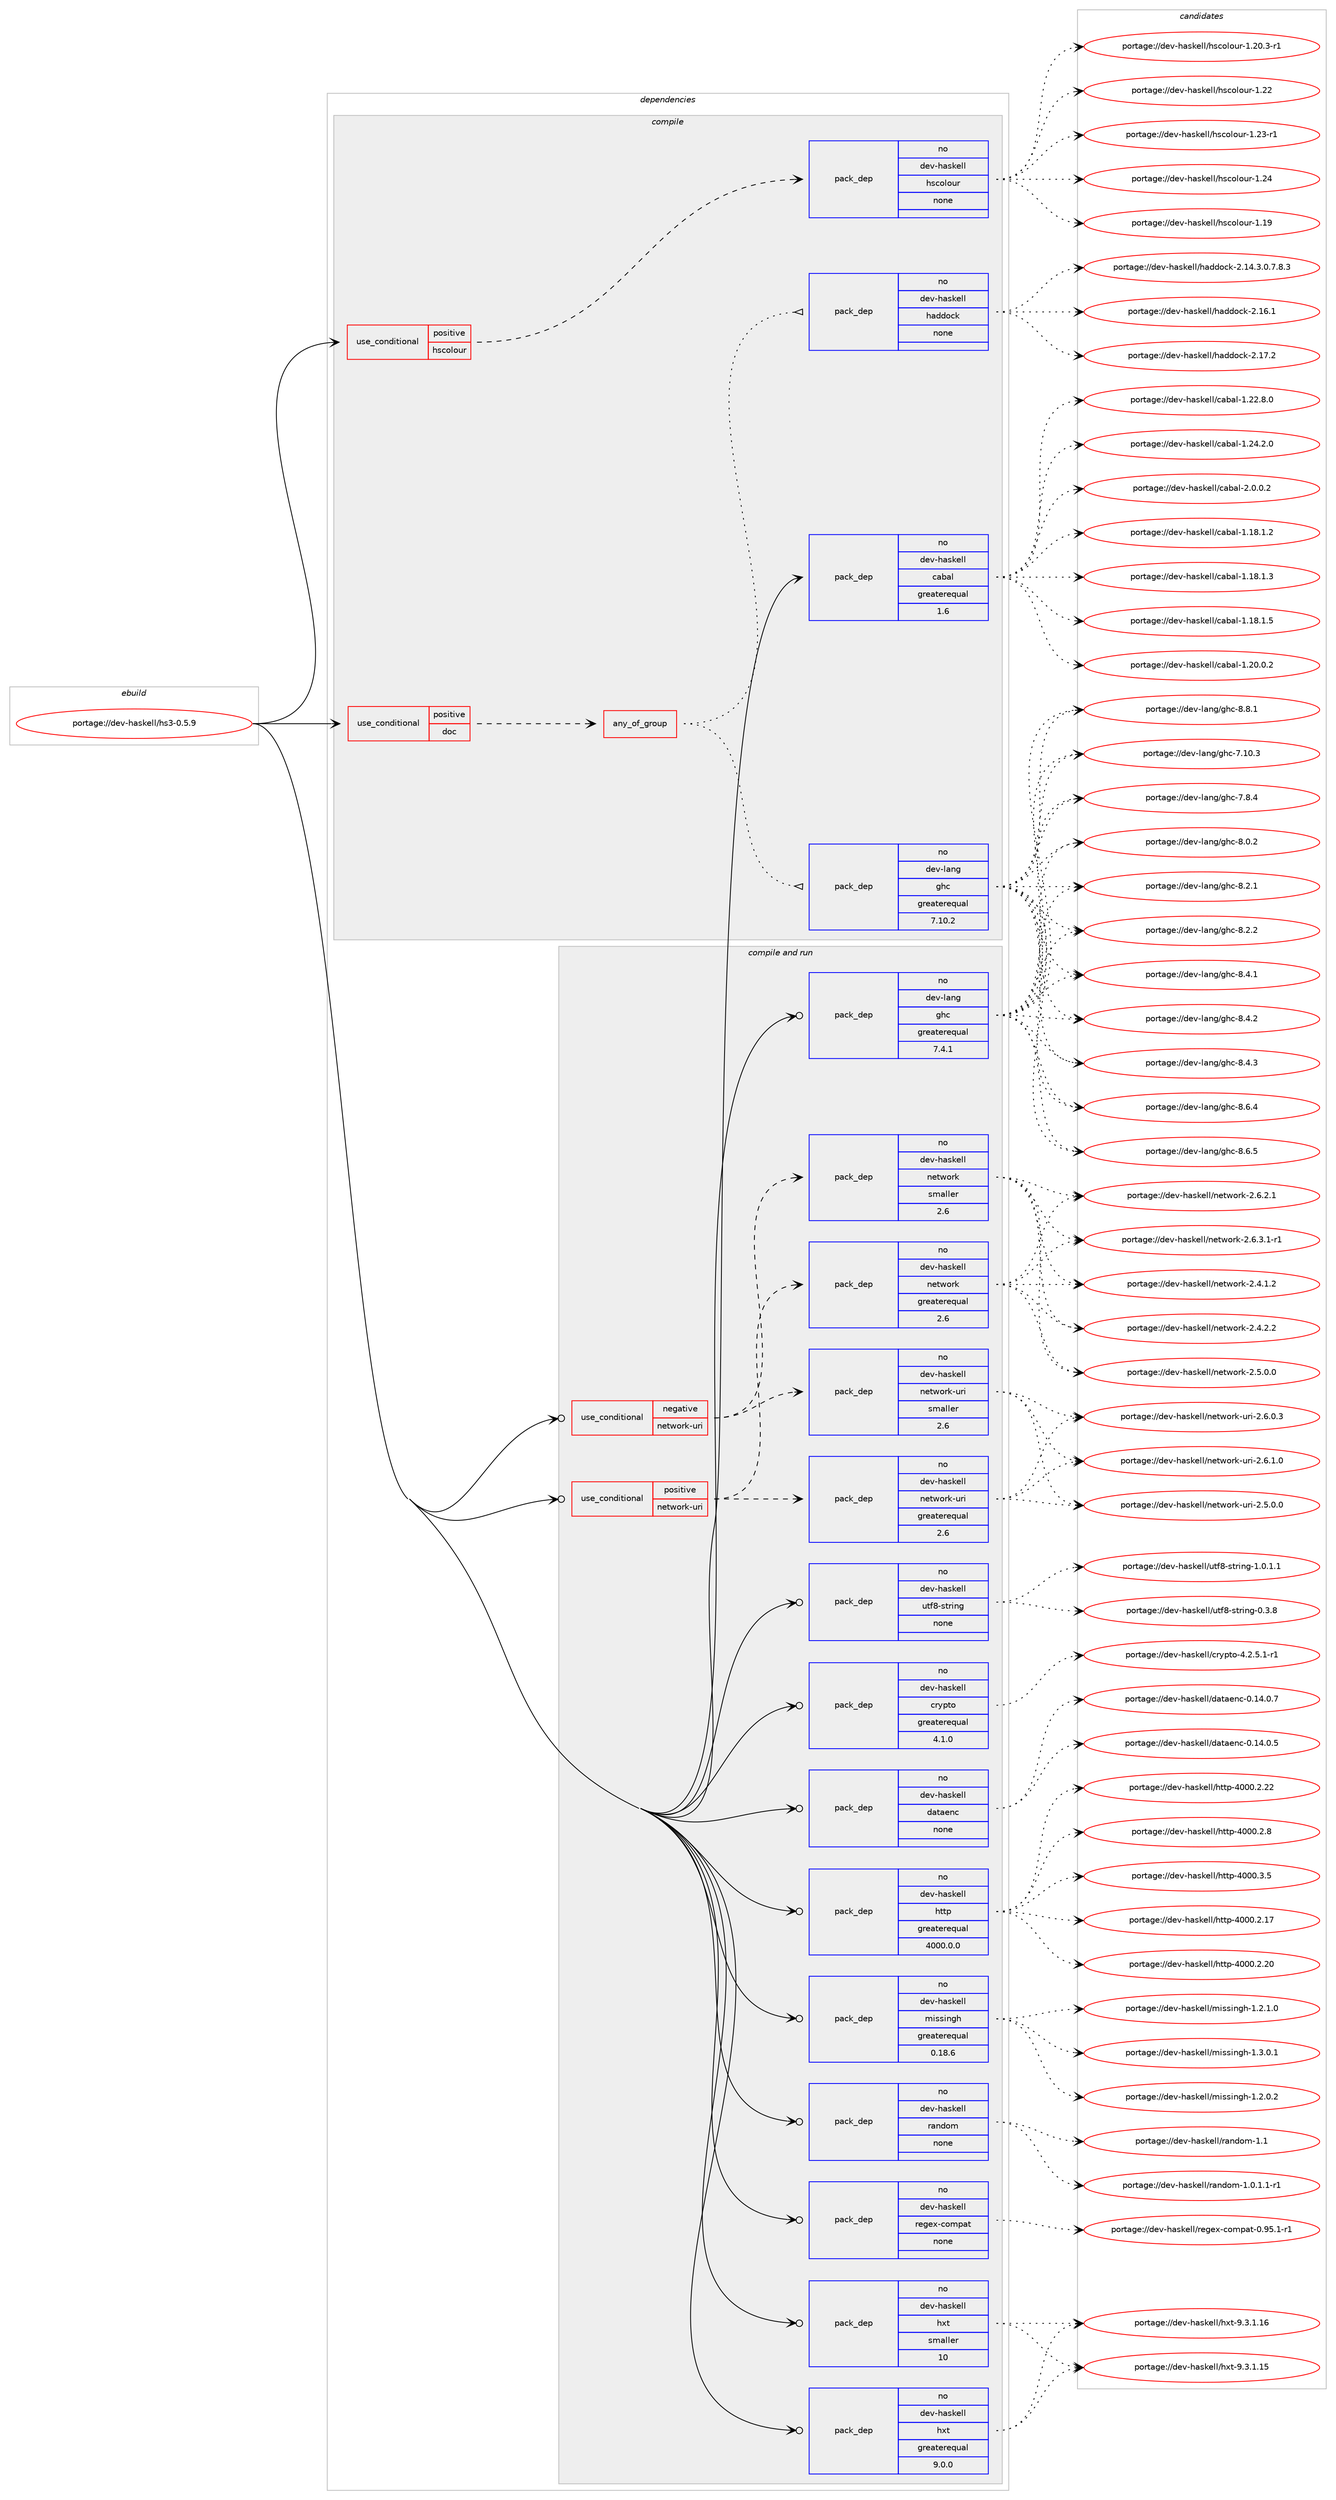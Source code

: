 digraph prolog {

# *************
# Graph options
# *************

newrank=true;
concentrate=true;
compound=true;
graph [rankdir=LR,fontname=Helvetica,fontsize=10,ranksep=1.5];#, ranksep=2.5, nodesep=0.2];
edge  [arrowhead=vee];
node  [fontname=Helvetica,fontsize=10];

# **********
# The ebuild
# **********

subgraph cluster_leftcol {
color=gray;
rank=same;
label=<<i>ebuild</i>>;
id [label="portage://dev-haskell/hs3-0.5.9", color=red, width=4, href="../dev-haskell/hs3-0.5.9.svg"];
}

# ****************
# The dependencies
# ****************

subgraph cluster_midcol {
color=gray;
label=<<i>dependencies</i>>;
subgraph cluster_compile {
fillcolor="#eeeeee";
style=filled;
label=<<i>compile</i>>;
subgraph cond15553 {
dependency70415 [label=<<TABLE BORDER="0" CELLBORDER="1" CELLSPACING="0" CELLPADDING="4"><TR><TD ROWSPAN="3" CELLPADDING="10">use_conditional</TD></TR><TR><TD>positive</TD></TR><TR><TD>doc</TD></TR></TABLE>>, shape=none, color=red];
subgraph any1824 {
dependency70416 [label=<<TABLE BORDER="0" CELLBORDER="1" CELLSPACING="0" CELLPADDING="4"><TR><TD CELLPADDING="10">any_of_group</TD></TR></TABLE>>, shape=none, color=red];subgraph pack52981 {
dependency70417 [label=<<TABLE BORDER="0" CELLBORDER="1" CELLSPACING="0" CELLPADDING="4" WIDTH="220"><TR><TD ROWSPAN="6" CELLPADDING="30">pack_dep</TD></TR><TR><TD WIDTH="110">no</TD></TR><TR><TD>dev-haskell</TD></TR><TR><TD>haddock</TD></TR><TR><TD>none</TD></TR><TR><TD></TD></TR></TABLE>>, shape=none, color=blue];
}
dependency70416:e -> dependency70417:w [weight=20,style="dotted",arrowhead="oinv"];
subgraph pack52982 {
dependency70418 [label=<<TABLE BORDER="0" CELLBORDER="1" CELLSPACING="0" CELLPADDING="4" WIDTH="220"><TR><TD ROWSPAN="6" CELLPADDING="30">pack_dep</TD></TR><TR><TD WIDTH="110">no</TD></TR><TR><TD>dev-lang</TD></TR><TR><TD>ghc</TD></TR><TR><TD>greaterequal</TD></TR><TR><TD>7.10.2</TD></TR></TABLE>>, shape=none, color=blue];
}
dependency70416:e -> dependency70418:w [weight=20,style="dotted",arrowhead="oinv"];
}
dependency70415:e -> dependency70416:w [weight=20,style="dashed",arrowhead="vee"];
}
id:e -> dependency70415:w [weight=20,style="solid",arrowhead="vee"];
subgraph cond15554 {
dependency70419 [label=<<TABLE BORDER="0" CELLBORDER="1" CELLSPACING="0" CELLPADDING="4"><TR><TD ROWSPAN="3" CELLPADDING="10">use_conditional</TD></TR><TR><TD>positive</TD></TR><TR><TD>hscolour</TD></TR></TABLE>>, shape=none, color=red];
subgraph pack52983 {
dependency70420 [label=<<TABLE BORDER="0" CELLBORDER="1" CELLSPACING="0" CELLPADDING="4" WIDTH="220"><TR><TD ROWSPAN="6" CELLPADDING="30">pack_dep</TD></TR><TR><TD WIDTH="110">no</TD></TR><TR><TD>dev-haskell</TD></TR><TR><TD>hscolour</TD></TR><TR><TD>none</TD></TR><TR><TD></TD></TR></TABLE>>, shape=none, color=blue];
}
dependency70419:e -> dependency70420:w [weight=20,style="dashed",arrowhead="vee"];
}
id:e -> dependency70419:w [weight=20,style="solid",arrowhead="vee"];
subgraph pack52984 {
dependency70421 [label=<<TABLE BORDER="0" CELLBORDER="1" CELLSPACING="0" CELLPADDING="4" WIDTH="220"><TR><TD ROWSPAN="6" CELLPADDING="30">pack_dep</TD></TR><TR><TD WIDTH="110">no</TD></TR><TR><TD>dev-haskell</TD></TR><TR><TD>cabal</TD></TR><TR><TD>greaterequal</TD></TR><TR><TD>1.6</TD></TR></TABLE>>, shape=none, color=blue];
}
id:e -> dependency70421:w [weight=20,style="solid",arrowhead="vee"];
}
subgraph cluster_compileandrun {
fillcolor="#eeeeee";
style=filled;
label=<<i>compile and run</i>>;
subgraph cond15555 {
dependency70422 [label=<<TABLE BORDER="0" CELLBORDER="1" CELLSPACING="0" CELLPADDING="4"><TR><TD ROWSPAN="3" CELLPADDING="10">use_conditional</TD></TR><TR><TD>negative</TD></TR><TR><TD>network-uri</TD></TR></TABLE>>, shape=none, color=red];
subgraph pack52985 {
dependency70423 [label=<<TABLE BORDER="0" CELLBORDER="1" CELLSPACING="0" CELLPADDING="4" WIDTH="220"><TR><TD ROWSPAN="6" CELLPADDING="30">pack_dep</TD></TR><TR><TD WIDTH="110">no</TD></TR><TR><TD>dev-haskell</TD></TR><TR><TD>network</TD></TR><TR><TD>smaller</TD></TR><TR><TD>2.6</TD></TR></TABLE>>, shape=none, color=blue];
}
dependency70422:e -> dependency70423:w [weight=20,style="dashed",arrowhead="vee"];
subgraph pack52986 {
dependency70424 [label=<<TABLE BORDER="0" CELLBORDER="1" CELLSPACING="0" CELLPADDING="4" WIDTH="220"><TR><TD ROWSPAN="6" CELLPADDING="30">pack_dep</TD></TR><TR><TD WIDTH="110">no</TD></TR><TR><TD>dev-haskell</TD></TR><TR><TD>network-uri</TD></TR><TR><TD>smaller</TD></TR><TR><TD>2.6</TD></TR></TABLE>>, shape=none, color=blue];
}
dependency70422:e -> dependency70424:w [weight=20,style="dashed",arrowhead="vee"];
}
id:e -> dependency70422:w [weight=20,style="solid",arrowhead="odotvee"];
subgraph cond15556 {
dependency70425 [label=<<TABLE BORDER="0" CELLBORDER="1" CELLSPACING="0" CELLPADDING="4"><TR><TD ROWSPAN="3" CELLPADDING="10">use_conditional</TD></TR><TR><TD>positive</TD></TR><TR><TD>network-uri</TD></TR></TABLE>>, shape=none, color=red];
subgraph pack52987 {
dependency70426 [label=<<TABLE BORDER="0" CELLBORDER="1" CELLSPACING="0" CELLPADDING="4" WIDTH="220"><TR><TD ROWSPAN="6" CELLPADDING="30">pack_dep</TD></TR><TR><TD WIDTH="110">no</TD></TR><TR><TD>dev-haskell</TD></TR><TR><TD>network</TD></TR><TR><TD>greaterequal</TD></TR><TR><TD>2.6</TD></TR></TABLE>>, shape=none, color=blue];
}
dependency70425:e -> dependency70426:w [weight=20,style="dashed",arrowhead="vee"];
subgraph pack52988 {
dependency70427 [label=<<TABLE BORDER="0" CELLBORDER="1" CELLSPACING="0" CELLPADDING="4" WIDTH="220"><TR><TD ROWSPAN="6" CELLPADDING="30">pack_dep</TD></TR><TR><TD WIDTH="110">no</TD></TR><TR><TD>dev-haskell</TD></TR><TR><TD>network-uri</TD></TR><TR><TD>greaterequal</TD></TR><TR><TD>2.6</TD></TR></TABLE>>, shape=none, color=blue];
}
dependency70425:e -> dependency70427:w [weight=20,style="dashed",arrowhead="vee"];
}
id:e -> dependency70425:w [weight=20,style="solid",arrowhead="odotvee"];
subgraph pack52989 {
dependency70428 [label=<<TABLE BORDER="0" CELLBORDER="1" CELLSPACING="0" CELLPADDING="4" WIDTH="220"><TR><TD ROWSPAN="6" CELLPADDING="30">pack_dep</TD></TR><TR><TD WIDTH="110">no</TD></TR><TR><TD>dev-haskell</TD></TR><TR><TD>crypto</TD></TR><TR><TD>greaterequal</TD></TR><TR><TD>4.1.0</TD></TR></TABLE>>, shape=none, color=blue];
}
id:e -> dependency70428:w [weight=20,style="solid",arrowhead="odotvee"];
subgraph pack52990 {
dependency70429 [label=<<TABLE BORDER="0" CELLBORDER="1" CELLSPACING="0" CELLPADDING="4" WIDTH="220"><TR><TD ROWSPAN="6" CELLPADDING="30">pack_dep</TD></TR><TR><TD WIDTH="110">no</TD></TR><TR><TD>dev-haskell</TD></TR><TR><TD>dataenc</TD></TR><TR><TD>none</TD></TR><TR><TD></TD></TR></TABLE>>, shape=none, color=blue];
}
id:e -> dependency70429:w [weight=20,style="solid",arrowhead="odotvee"];
subgraph pack52991 {
dependency70430 [label=<<TABLE BORDER="0" CELLBORDER="1" CELLSPACING="0" CELLPADDING="4" WIDTH="220"><TR><TD ROWSPAN="6" CELLPADDING="30">pack_dep</TD></TR><TR><TD WIDTH="110">no</TD></TR><TR><TD>dev-haskell</TD></TR><TR><TD>http</TD></TR><TR><TD>greaterequal</TD></TR><TR><TD>4000.0.0</TD></TR></TABLE>>, shape=none, color=blue];
}
id:e -> dependency70430:w [weight=20,style="solid",arrowhead="odotvee"];
subgraph pack52992 {
dependency70431 [label=<<TABLE BORDER="0" CELLBORDER="1" CELLSPACING="0" CELLPADDING="4" WIDTH="220"><TR><TD ROWSPAN="6" CELLPADDING="30">pack_dep</TD></TR><TR><TD WIDTH="110">no</TD></TR><TR><TD>dev-haskell</TD></TR><TR><TD>hxt</TD></TR><TR><TD>greaterequal</TD></TR><TR><TD>9.0.0</TD></TR></TABLE>>, shape=none, color=blue];
}
id:e -> dependency70431:w [weight=20,style="solid",arrowhead="odotvee"];
subgraph pack52993 {
dependency70432 [label=<<TABLE BORDER="0" CELLBORDER="1" CELLSPACING="0" CELLPADDING="4" WIDTH="220"><TR><TD ROWSPAN="6" CELLPADDING="30">pack_dep</TD></TR><TR><TD WIDTH="110">no</TD></TR><TR><TD>dev-haskell</TD></TR><TR><TD>hxt</TD></TR><TR><TD>smaller</TD></TR><TR><TD>10</TD></TR></TABLE>>, shape=none, color=blue];
}
id:e -> dependency70432:w [weight=20,style="solid",arrowhead="odotvee"];
subgraph pack52994 {
dependency70433 [label=<<TABLE BORDER="0" CELLBORDER="1" CELLSPACING="0" CELLPADDING="4" WIDTH="220"><TR><TD ROWSPAN="6" CELLPADDING="30">pack_dep</TD></TR><TR><TD WIDTH="110">no</TD></TR><TR><TD>dev-haskell</TD></TR><TR><TD>missingh</TD></TR><TR><TD>greaterequal</TD></TR><TR><TD>0.18.6</TD></TR></TABLE>>, shape=none, color=blue];
}
id:e -> dependency70433:w [weight=20,style="solid",arrowhead="odotvee"];
subgraph pack52995 {
dependency70434 [label=<<TABLE BORDER="0" CELLBORDER="1" CELLSPACING="0" CELLPADDING="4" WIDTH="220"><TR><TD ROWSPAN="6" CELLPADDING="30">pack_dep</TD></TR><TR><TD WIDTH="110">no</TD></TR><TR><TD>dev-haskell</TD></TR><TR><TD>random</TD></TR><TR><TD>none</TD></TR><TR><TD></TD></TR></TABLE>>, shape=none, color=blue];
}
id:e -> dependency70434:w [weight=20,style="solid",arrowhead="odotvee"];
subgraph pack52996 {
dependency70435 [label=<<TABLE BORDER="0" CELLBORDER="1" CELLSPACING="0" CELLPADDING="4" WIDTH="220"><TR><TD ROWSPAN="6" CELLPADDING="30">pack_dep</TD></TR><TR><TD WIDTH="110">no</TD></TR><TR><TD>dev-haskell</TD></TR><TR><TD>regex-compat</TD></TR><TR><TD>none</TD></TR><TR><TD></TD></TR></TABLE>>, shape=none, color=blue];
}
id:e -> dependency70435:w [weight=20,style="solid",arrowhead="odotvee"];
subgraph pack52997 {
dependency70436 [label=<<TABLE BORDER="0" CELLBORDER="1" CELLSPACING="0" CELLPADDING="4" WIDTH="220"><TR><TD ROWSPAN="6" CELLPADDING="30">pack_dep</TD></TR><TR><TD WIDTH="110">no</TD></TR><TR><TD>dev-haskell</TD></TR><TR><TD>utf8-string</TD></TR><TR><TD>none</TD></TR><TR><TD></TD></TR></TABLE>>, shape=none, color=blue];
}
id:e -> dependency70436:w [weight=20,style="solid",arrowhead="odotvee"];
subgraph pack52998 {
dependency70437 [label=<<TABLE BORDER="0" CELLBORDER="1" CELLSPACING="0" CELLPADDING="4" WIDTH="220"><TR><TD ROWSPAN="6" CELLPADDING="30">pack_dep</TD></TR><TR><TD WIDTH="110">no</TD></TR><TR><TD>dev-lang</TD></TR><TR><TD>ghc</TD></TR><TR><TD>greaterequal</TD></TR><TR><TD>7.4.1</TD></TR></TABLE>>, shape=none, color=blue];
}
id:e -> dependency70437:w [weight=20,style="solid",arrowhead="odotvee"];
}
subgraph cluster_run {
fillcolor="#eeeeee";
style=filled;
label=<<i>run</i>>;
}
}

# **************
# The candidates
# **************

subgraph cluster_choices {
rank=same;
color=gray;
label=<<i>candidates</i>>;

subgraph choice52981 {
color=black;
nodesep=1;
choiceportage1001011184510497115107101108108471049710010011199107455046495246514648465546564651 [label="portage://dev-haskell/haddock-2.14.3.0.7.8.3", color=red, width=4,href="../dev-haskell/haddock-2.14.3.0.7.8.3.svg"];
choiceportage100101118451049711510710110810847104971001001119910745504649544649 [label="portage://dev-haskell/haddock-2.16.1", color=red, width=4,href="../dev-haskell/haddock-2.16.1.svg"];
choiceportage100101118451049711510710110810847104971001001119910745504649554650 [label="portage://dev-haskell/haddock-2.17.2", color=red, width=4,href="../dev-haskell/haddock-2.17.2.svg"];
dependency70417:e -> choiceportage1001011184510497115107101108108471049710010011199107455046495246514648465546564651:w [style=dotted,weight="100"];
dependency70417:e -> choiceportage100101118451049711510710110810847104971001001119910745504649544649:w [style=dotted,weight="100"];
dependency70417:e -> choiceportage100101118451049711510710110810847104971001001119910745504649554650:w [style=dotted,weight="100"];
}
subgraph choice52982 {
color=black;
nodesep=1;
choiceportage1001011184510897110103471031049945554649484651 [label="portage://dev-lang/ghc-7.10.3", color=red, width=4,href="../dev-lang/ghc-7.10.3.svg"];
choiceportage10010111845108971101034710310499455546564652 [label="portage://dev-lang/ghc-7.8.4", color=red, width=4,href="../dev-lang/ghc-7.8.4.svg"];
choiceportage10010111845108971101034710310499455646484650 [label="portage://dev-lang/ghc-8.0.2", color=red, width=4,href="../dev-lang/ghc-8.0.2.svg"];
choiceportage10010111845108971101034710310499455646504649 [label="portage://dev-lang/ghc-8.2.1", color=red, width=4,href="../dev-lang/ghc-8.2.1.svg"];
choiceportage10010111845108971101034710310499455646504650 [label="portage://dev-lang/ghc-8.2.2", color=red, width=4,href="../dev-lang/ghc-8.2.2.svg"];
choiceportage10010111845108971101034710310499455646524649 [label="portage://dev-lang/ghc-8.4.1", color=red, width=4,href="../dev-lang/ghc-8.4.1.svg"];
choiceportage10010111845108971101034710310499455646524650 [label="portage://dev-lang/ghc-8.4.2", color=red, width=4,href="../dev-lang/ghc-8.4.2.svg"];
choiceportage10010111845108971101034710310499455646524651 [label="portage://dev-lang/ghc-8.4.3", color=red, width=4,href="../dev-lang/ghc-8.4.3.svg"];
choiceportage10010111845108971101034710310499455646544652 [label="portage://dev-lang/ghc-8.6.4", color=red, width=4,href="../dev-lang/ghc-8.6.4.svg"];
choiceportage10010111845108971101034710310499455646544653 [label="portage://dev-lang/ghc-8.6.5", color=red, width=4,href="../dev-lang/ghc-8.6.5.svg"];
choiceportage10010111845108971101034710310499455646564649 [label="portage://dev-lang/ghc-8.8.1", color=red, width=4,href="../dev-lang/ghc-8.8.1.svg"];
dependency70418:e -> choiceportage1001011184510897110103471031049945554649484651:w [style=dotted,weight="100"];
dependency70418:e -> choiceportage10010111845108971101034710310499455546564652:w [style=dotted,weight="100"];
dependency70418:e -> choiceportage10010111845108971101034710310499455646484650:w [style=dotted,weight="100"];
dependency70418:e -> choiceportage10010111845108971101034710310499455646504649:w [style=dotted,weight="100"];
dependency70418:e -> choiceportage10010111845108971101034710310499455646504650:w [style=dotted,weight="100"];
dependency70418:e -> choiceportage10010111845108971101034710310499455646524649:w [style=dotted,weight="100"];
dependency70418:e -> choiceportage10010111845108971101034710310499455646524650:w [style=dotted,weight="100"];
dependency70418:e -> choiceportage10010111845108971101034710310499455646524651:w [style=dotted,weight="100"];
dependency70418:e -> choiceportage10010111845108971101034710310499455646544652:w [style=dotted,weight="100"];
dependency70418:e -> choiceportage10010111845108971101034710310499455646544653:w [style=dotted,weight="100"];
dependency70418:e -> choiceportage10010111845108971101034710310499455646564649:w [style=dotted,weight="100"];
}
subgraph choice52983 {
color=black;
nodesep=1;
choiceportage100101118451049711510710110810847104115991111081111171144549464957 [label="portage://dev-haskell/hscolour-1.19", color=red, width=4,href="../dev-haskell/hscolour-1.19.svg"];
choiceportage10010111845104971151071011081084710411599111108111117114454946504846514511449 [label="portage://dev-haskell/hscolour-1.20.3-r1", color=red, width=4,href="../dev-haskell/hscolour-1.20.3-r1.svg"];
choiceportage100101118451049711510710110810847104115991111081111171144549465050 [label="portage://dev-haskell/hscolour-1.22", color=red, width=4,href="../dev-haskell/hscolour-1.22.svg"];
choiceportage1001011184510497115107101108108471041159911110811111711445494650514511449 [label="portage://dev-haskell/hscolour-1.23-r1", color=red, width=4,href="../dev-haskell/hscolour-1.23-r1.svg"];
choiceportage100101118451049711510710110810847104115991111081111171144549465052 [label="portage://dev-haskell/hscolour-1.24", color=red, width=4,href="../dev-haskell/hscolour-1.24.svg"];
dependency70420:e -> choiceportage100101118451049711510710110810847104115991111081111171144549464957:w [style=dotted,weight="100"];
dependency70420:e -> choiceportage10010111845104971151071011081084710411599111108111117114454946504846514511449:w [style=dotted,weight="100"];
dependency70420:e -> choiceportage100101118451049711510710110810847104115991111081111171144549465050:w [style=dotted,weight="100"];
dependency70420:e -> choiceportage1001011184510497115107101108108471041159911110811111711445494650514511449:w [style=dotted,weight="100"];
dependency70420:e -> choiceportage100101118451049711510710110810847104115991111081111171144549465052:w [style=dotted,weight="100"];
}
subgraph choice52984 {
color=black;
nodesep=1;
choiceportage10010111845104971151071011081084799979897108454946495646494650 [label="portage://dev-haskell/cabal-1.18.1.2", color=red, width=4,href="../dev-haskell/cabal-1.18.1.2.svg"];
choiceportage10010111845104971151071011081084799979897108454946495646494651 [label="portage://dev-haskell/cabal-1.18.1.3", color=red, width=4,href="../dev-haskell/cabal-1.18.1.3.svg"];
choiceportage10010111845104971151071011081084799979897108454946495646494653 [label="portage://dev-haskell/cabal-1.18.1.5", color=red, width=4,href="../dev-haskell/cabal-1.18.1.5.svg"];
choiceportage10010111845104971151071011081084799979897108454946504846484650 [label="portage://dev-haskell/cabal-1.20.0.2", color=red, width=4,href="../dev-haskell/cabal-1.20.0.2.svg"];
choiceportage10010111845104971151071011081084799979897108454946505046564648 [label="portage://dev-haskell/cabal-1.22.8.0", color=red, width=4,href="../dev-haskell/cabal-1.22.8.0.svg"];
choiceportage10010111845104971151071011081084799979897108454946505246504648 [label="portage://dev-haskell/cabal-1.24.2.0", color=red, width=4,href="../dev-haskell/cabal-1.24.2.0.svg"];
choiceportage100101118451049711510710110810847999798971084550464846484650 [label="portage://dev-haskell/cabal-2.0.0.2", color=red, width=4,href="../dev-haskell/cabal-2.0.0.2.svg"];
dependency70421:e -> choiceportage10010111845104971151071011081084799979897108454946495646494650:w [style=dotted,weight="100"];
dependency70421:e -> choiceportage10010111845104971151071011081084799979897108454946495646494651:w [style=dotted,weight="100"];
dependency70421:e -> choiceportage10010111845104971151071011081084799979897108454946495646494653:w [style=dotted,weight="100"];
dependency70421:e -> choiceportage10010111845104971151071011081084799979897108454946504846484650:w [style=dotted,weight="100"];
dependency70421:e -> choiceportage10010111845104971151071011081084799979897108454946505046564648:w [style=dotted,weight="100"];
dependency70421:e -> choiceportage10010111845104971151071011081084799979897108454946505246504648:w [style=dotted,weight="100"];
dependency70421:e -> choiceportage100101118451049711510710110810847999798971084550464846484650:w [style=dotted,weight="100"];
}
subgraph choice52985 {
color=black;
nodesep=1;
choiceportage1001011184510497115107101108108471101011161191111141074550465246494650 [label="portage://dev-haskell/network-2.4.1.2", color=red, width=4,href="../dev-haskell/network-2.4.1.2.svg"];
choiceportage1001011184510497115107101108108471101011161191111141074550465246504650 [label="portage://dev-haskell/network-2.4.2.2", color=red, width=4,href="../dev-haskell/network-2.4.2.2.svg"];
choiceportage1001011184510497115107101108108471101011161191111141074550465346484648 [label="portage://dev-haskell/network-2.5.0.0", color=red, width=4,href="../dev-haskell/network-2.5.0.0.svg"];
choiceportage1001011184510497115107101108108471101011161191111141074550465446504649 [label="portage://dev-haskell/network-2.6.2.1", color=red, width=4,href="../dev-haskell/network-2.6.2.1.svg"];
choiceportage10010111845104971151071011081084711010111611911111410745504654465146494511449 [label="portage://dev-haskell/network-2.6.3.1-r1", color=red, width=4,href="../dev-haskell/network-2.6.3.1-r1.svg"];
dependency70423:e -> choiceportage1001011184510497115107101108108471101011161191111141074550465246494650:w [style=dotted,weight="100"];
dependency70423:e -> choiceportage1001011184510497115107101108108471101011161191111141074550465246504650:w [style=dotted,weight="100"];
dependency70423:e -> choiceportage1001011184510497115107101108108471101011161191111141074550465346484648:w [style=dotted,weight="100"];
dependency70423:e -> choiceportage1001011184510497115107101108108471101011161191111141074550465446504649:w [style=dotted,weight="100"];
dependency70423:e -> choiceportage10010111845104971151071011081084711010111611911111410745504654465146494511449:w [style=dotted,weight="100"];
}
subgraph choice52986 {
color=black;
nodesep=1;
choiceportage100101118451049711510710110810847110101116119111114107451171141054550465346484648 [label="portage://dev-haskell/network-uri-2.5.0.0", color=red, width=4,href="../dev-haskell/network-uri-2.5.0.0.svg"];
choiceportage100101118451049711510710110810847110101116119111114107451171141054550465446484651 [label="portage://dev-haskell/network-uri-2.6.0.3", color=red, width=4,href="../dev-haskell/network-uri-2.6.0.3.svg"];
choiceportage100101118451049711510710110810847110101116119111114107451171141054550465446494648 [label="portage://dev-haskell/network-uri-2.6.1.0", color=red, width=4,href="../dev-haskell/network-uri-2.6.1.0.svg"];
dependency70424:e -> choiceportage100101118451049711510710110810847110101116119111114107451171141054550465346484648:w [style=dotted,weight="100"];
dependency70424:e -> choiceportage100101118451049711510710110810847110101116119111114107451171141054550465446484651:w [style=dotted,weight="100"];
dependency70424:e -> choiceportage100101118451049711510710110810847110101116119111114107451171141054550465446494648:w [style=dotted,weight="100"];
}
subgraph choice52987 {
color=black;
nodesep=1;
choiceportage1001011184510497115107101108108471101011161191111141074550465246494650 [label="portage://dev-haskell/network-2.4.1.2", color=red, width=4,href="../dev-haskell/network-2.4.1.2.svg"];
choiceportage1001011184510497115107101108108471101011161191111141074550465246504650 [label="portage://dev-haskell/network-2.4.2.2", color=red, width=4,href="../dev-haskell/network-2.4.2.2.svg"];
choiceportage1001011184510497115107101108108471101011161191111141074550465346484648 [label="portage://dev-haskell/network-2.5.0.0", color=red, width=4,href="../dev-haskell/network-2.5.0.0.svg"];
choiceportage1001011184510497115107101108108471101011161191111141074550465446504649 [label="portage://dev-haskell/network-2.6.2.1", color=red, width=4,href="../dev-haskell/network-2.6.2.1.svg"];
choiceportage10010111845104971151071011081084711010111611911111410745504654465146494511449 [label="portage://dev-haskell/network-2.6.3.1-r1", color=red, width=4,href="../dev-haskell/network-2.6.3.1-r1.svg"];
dependency70426:e -> choiceportage1001011184510497115107101108108471101011161191111141074550465246494650:w [style=dotted,weight="100"];
dependency70426:e -> choiceportage1001011184510497115107101108108471101011161191111141074550465246504650:w [style=dotted,weight="100"];
dependency70426:e -> choiceportage1001011184510497115107101108108471101011161191111141074550465346484648:w [style=dotted,weight="100"];
dependency70426:e -> choiceportage1001011184510497115107101108108471101011161191111141074550465446504649:w [style=dotted,weight="100"];
dependency70426:e -> choiceportage10010111845104971151071011081084711010111611911111410745504654465146494511449:w [style=dotted,weight="100"];
}
subgraph choice52988 {
color=black;
nodesep=1;
choiceportage100101118451049711510710110810847110101116119111114107451171141054550465346484648 [label="portage://dev-haskell/network-uri-2.5.0.0", color=red, width=4,href="../dev-haskell/network-uri-2.5.0.0.svg"];
choiceportage100101118451049711510710110810847110101116119111114107451171141054550465446484651 [label="portage://dev-haskell/network-uri-2.6.0.3", color=red, width=4,href="../dev-haskell/network-uri-2.6.0.3.svg"];
choiceportage100101118451049711510710110810847110101116119111114107451171141054550465446494648 [label="portage://dev-haskell/network-uri-2.6.1.0", color=red, width=4,href="../dev-haskell/network-uri-2.6.1.0.svg"];
dependency70427:e -> choiceportage100101118451049711510710110810847110101116119111114107451171141054550465346484648:w [style=dotted,weight="100"];
dependency70427:e -> choiceportage100101118451049711510710110810847110101116119111114107451171141054550465446484651:w [style=dotted,weight="100"];
dependency70427:e -> choiceportage100101118451049711510710110810847110101116119111114107451171141054550465446494648:w [style=dotted,weight="100"];
}
subgraph choice52989 {
color=black;
nodesep=1;
choiceportage1001011184510497115107101108108479911412111211611145524650465346494511449 [label="portage://dev-haskell/crypto-4.2.5.1-r1", color=red, width=4,href="../dev-haskell/crypto-4.2.5.1-r1.svg"];
dependency70428:e -> choiceportage1001011184510497115107101108108479911412111211611145524650465346494511449:w [style=dotted,weight="100"];
}
subgraph choice52990 {
color=black;
nodesep=1;
choiceportage100101118451049711510710110810847100971169710111099454846495246484653 [label="portage://dev-haskell/dataenc-0.14.0.5", color=red, width=4,href="../dev-haskell/dataenc-0.14.0.5.svg"];
choiceportage100101118451049711510710110810847100971169710111099454846495246484655 [label="portage://dev-haskell/dataenc-0.14.0.7", color=red, width=4,href="../dev-haskell/dataenc-0.14.0.7.svg"];
dependency70429:e -> choiceportage100101118451049711510710110810847100971169710111099454846495246484653:w [style=dotted,weight="100"];
dependency70429:e -> choiceportage100101118451049711510710110810847100971169710111099454846495246484655:w [style=dotted,weight="100"];
}
subgraph choice52991 {
color=black;
nodesep=1;
choiceportage10010111845104971151071011081084710411611611245524848484650464955 [label="portage://dev-haskell/http-4000.2.17", color=red, width=4,href="../dev-haskell/http-4000.2.17.svg"];
choiceportage10010111845104971151071011081084710411611611245524848484650465048 [label="portage://dev-haskell/http-4000.2.20", color=red, width=4,href="../dev-haskell/http-4000.2.20.svg"];
choiceportage10010111845104971151071011081084710411611611245524848484650465050 [label="portage://dev-haskell/http-4000.2.22", color=red, width=4,href="../dev-haskell/http-4000.2.22.svg"];
choiceportage100101118451049711510710110810847104116116112455248484846504656 [label="portage://dev-haskell/http-4000.2.8", color=red, width=4,href="../dev-haskell/http-4000.2.8.svg"];
choiceportage100101118451049711510710110810847104116116112455248484846514653 [label="portage://dev-haskell/http-4000.3.5", color=red, width=4,href="../dev-haskell/http-4000.3.5.svg"];
dependency70430:e -> choiceportage10010111845104971151071011081084710411611611245524848484650464955:w [style=dotted,weight="100"];
dependency70430:e -> choiceportage10010111845104971151071011081084710411611611245524848484650465048:w [style=dotted,weight="100"];
dependency70430:e -> choiceportage10010111845104971151071011081084710411611611245524848484650465050:w [style=dotted,weight="100"];
dependency70430:e -> choiceportage100101118451049711510710110810847104116116112455248484846504656:w [style=dotted,weight="100"];
dependency70430:e -> choiceportage100101118451049711510710110810847104116116112455248484846514653:w [style=dotted,weight="100"];
}
subgraph choice52992 {
color=black;
nodesep=1;
choiceportage100101118451049711510710110810847104120116455746514649464953 [label="portage://dev-haskell/hxt-9.3.1.15", color=red, width=4,href="../dev-haskell/hxt-9.3.1.15.svg"];
choiceportage100101118451049711510710110810847104120116455746514649464954 [label="portage://dev-haskell/hxt-9.3.1.16", color=red, width=4,href="../dev-haskell/hxt-9.3.1.16.svg"];
dependency70431:e -> choiceportage100101118451049711510710110810847104120116455746514649464953:w [style=dotted,weight="100"];
dependency70431:e -> choiceportage100101118451049711510710110810847104120116455746514649464954:w [style=dotted,weight="100"];
}
subgraph choice52993 {
color=black;
nodesep=1;
choiceportage100101118451049711510710110810847104120116455746514649464953 [label="portage://dev-haskell/hxt-9.3.1.15", color=red, width=4,href="../dev-haskell/hxt-9.3.1.15.svg"];
choiceportage100101118451049711510710110810847104120116455746514649464954 [label="portage://dev-haskell/hxt-9.3.1.16", color=red, width=4,href="../dev-haskell/hxt-9.3.1.16.svg"];
dependency70432:e -> choiceportage100101118451049711510710110810847104120116455746514649464953:w [style=dotted,weight="100"];
dependency70432:e -> choiceportage100101118451049711510710110810847104120116455746514649464954:w [style=dotted,weight="100"];
}
subgraph choice52994 {
color=black;
nodesep=1;
choiceportage1001011184510497115107101108108471091051151151051101031044549465046484650 [label="portage://dev-haskell/missingh-1.2.0.2", color=red, width=4,href="../dev-haskell/missingh-1.2.0.2.svg"];
choiceportage1001011184510497115107101108108471091051151151051101031044549465046494648 [label="portage://dev-haskell/missingh-1.2.1.0", color=red, width=4,href="../dev-haskell/missingh-1.2.1.0.svg"];
choiceportage1001011184510497115107101108108471091051151151051101031044549465146484649 [label="portage://dev-haskell/missingh-1.3.0.1", color=red, width=4,href="../dev-haskell/missingh-1.3.0.1.svg"];
dependency70433:e -> choiceportage1001011184510497115107101108108471091051151151051101031044549465046484650:w [style=dotted,weight="100"];
dependency70433:e -> choiceportage1001011184510497115107101108108471091051151151051101031044549465046494648:w [style=dotted,weight="100"];
dependency70433:e -> choiceportage1001011184510497115107101108108471091051151151051101031044549465146484649:w [style=dotted,weight="100"];
}
subgraph choice52995 {
color=black;
nodesep=1;
choiceportage1001011184510497115107101108108471149711010011110945494648464946494511449 [label="portage://dev-haskell/random-1.0.1.1-r1", color=red, width=4,href="../dev-haskell/random-1.0.1.1-r1.svg"];
choiceportage1001011184510497115107101108108471149711010011110945494649 [label="portage://dev-haskell/random-1.1", color=red, width=4,href="../dev-haskell/random-1.1.svg"];
dependency70434:e -> choiceportage1001011184510497115107101108108471149711010011110945494648464946494511449:w [style=dotted,weight="100"];
dependency70434:e -> choiceportage1001011184510497115107101108108471149711010011110945494649:w [style=dotted,weight="100"];
}
subgraph choice52996 {
color=black;
nodesep=1;
choiceportage100101118451049711510710110810847114101103101120459911110911297116454846575346494511449 [label="portage://dev-haskell/regex-compat-0.95.1-r1", color=red, width=4,href="../dev-haskell/regex-compat-0.95.1-r1.svg"];
dependency70435:e -> choiceportage100101118451049711510710110810847114101103101120459911110911297116454846575346494511449:w [style=dotted,weight="100"];
}
subgraph choice52997 {
color=black;
nodesep=1;
choiceportage1001011184510497115107101108108471171161025645115116114105110103454846514656 [label="portage://dev-haskell/utf8-string-0.3.8", color=red, width=4,href="../dev-haskell/utf8-string-0.3.8.svg"];
choiceportage10010111845104971151071011081084711711610256451151161141051101034549464846494649 [label="portage://dev-haskell/utf8-string-1.0.1.1", color=red, width=4,href="../dev-haskell/utf8-string-1.0.1.1.svg"];
dependency70436:e -> choiceportage1001011184510497115107101108108471171161025645115116114105110103454846514656:w [style=dotted,weight="100"];
dependency70436:e -> choiceportage10010111845104971151071011081084711711610256451151161141051101034549464846494649:w [style=dotted,weight="100"];
}
subgraph choice52998 {
color=black;
nodesep=1;
choiceportage1001011184510897110103471031049945554649484651 [label="portage://dev-lang/ghc-7.10.3", color=red, width=4,href="../dev-lang/ghc-7.10.3.svg"];
choiceportage10010111845108971101034710310499455546564652 [label="portage://dev-lang/ghc-7.8.4", color=red, width=4,href="../dev-lang/ghc-7.8.4.svg"];
choiceportage10010111845108971101034710310499455646484650 [label="portage://dev-lang/ghc-8.0.2", color=red, width=4,href="../dev-lang/ghc-8.0.2.svg"];
choiceportage10010111845108971101034710310499455646504649 [label="portage://dev-lang/ghc-8.2.1", color=red, width=4,href="../dev-lang/ghc-8.2.1.svg"];
choiceportage10010111845108971101034710310499455646504650 [label="portage://dev-lang/ghc-8.2.2", color=red, width=4,href="../dev-lang/ghc-8.2.2.svg"];
choiceportage10010111845108971101034710310499455646524649 [label="portage://dev-lang/ghc-8.4.1", color=red, width=4,href="../dev-lang/ghc-8.4.1.svg"];
choiceportage10010111845108971101034710310499455646524650 [label="portage://dev-lang/ghc-8.4.2", color=red, width=4,href="../dev-lang/ghc-8.4.2.svg"];
choiceportage10010111845108971101034710310499455646524651 [label="portage://dev-lang/ghc-8.4.3", color=red, width=4,href="../dev-lang/ghc-8.4.3.svg"];
choiceportage10010111845108971101034710310499455646544652 [label="portage://dev-lang/ghc-8.6.4", color=red, width=4,href="../dev-lang/ghc-8.6.4.svg"];
choiceportage10010111845108971101034710310499455646544653 [label="portage://dev-lang/ghc-8.6.5", color=red, width=4,href="../dev-lang/ghc-8.6.5.svg"];
choiceportage10010111845108971101034710310499455646564649 [label="portage://dev-lang/ghc-8.8.1", color=red, width=4,href="../dev-lang/ghc-8.8.1.svg"];
dependency70437:e -> choiceportage1001011184510897110103471031049945554649484651:w [style=dotted,weight="100"];
dependency70437:e -> choiceportage10010111845108971101034710310499455546564652:w [style=dotted,weight="100"];
dependency70437:e -> choiceportage10010111845108971101034710310499455646484650:w [style=dotted,weight="100"];
dependency70437:e -> choiceportage10010111845108971101034710310499455646504649:w [style=dotted,weight="100"];
dependency70437:e -> choiceportage10010111845108971101034710310499455646504650:w [style=dotted,weight="100"];
dependency70437:e -> choiceportage10010111845108971101034710310499455646524649:w [style=dotted,weight="100"];
dependency70437:e -> choiceportage10010111845108971101034710310499455646524650:w [style=dotted,weight="100"];
dependency70437:e -> choiceportage10010111845108971101034710310499455646524651:w [style=dotted,weight="100"];
dependency70437:e -> choiceportage10010111845108971101034710310499455646544652:w [style=dotted,weight="100"];
dependency70437:e -> choiceportage10010111845108971101034710310499455646544653:w [style=dotted,weight="100"];
dependency70437:e -> choiceportage10010111845108971101034710310499455646564649:w [style=dotted,weight="100"];
}
}

}
